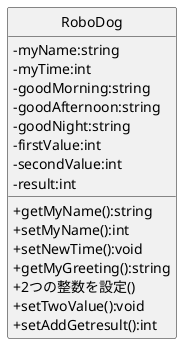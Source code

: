 @startuml Robodogクラス図
skinparam classAttributeIconSize 0
hide circle

class RoboDog {
 -myName:string
 -myTime:int
 -goodMorning:string
 -goodAfternoon:string
 -goodNight:string
 -firstValue:int
 -secondValue:int
 -result:int

 +getMyName():string
 +setMyName():int
 +setNewTime():void
 +getMyGreeting():string
 +2つの整数を設定()
 +setTwoValue():void
 +setAddGetresult():int
}

@enduml
